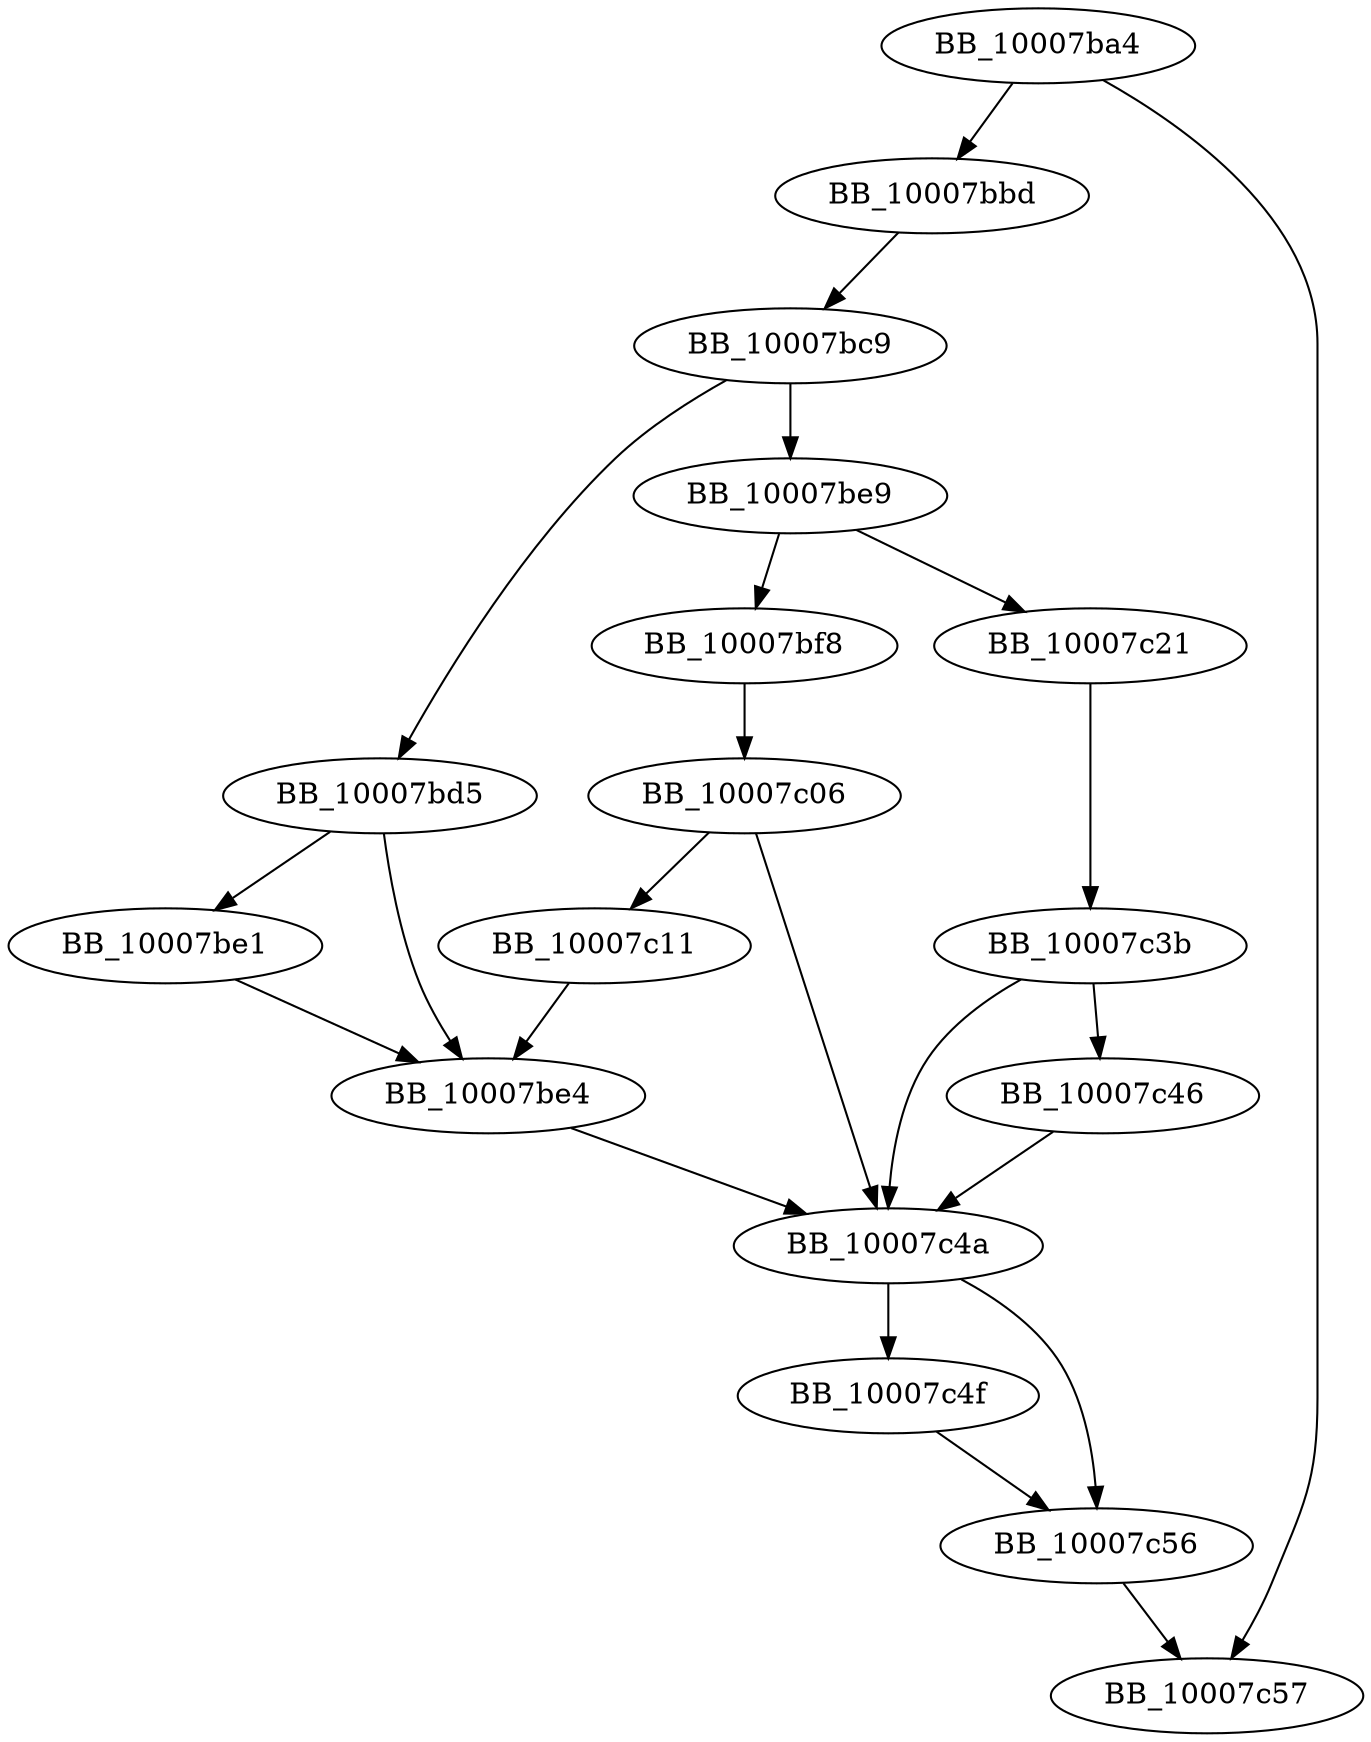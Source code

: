 DiGraph __towlower_l{
BB_10007ba4->BB_10007bbd
BB_10007ba4->BB_10007c57
BB_10007bbd->BB_10007bc9
BB_10007bc9->BB_10007bd5
BB_10007bc9->BB_10007be9
BB_10007bd5->BB_10007be1
BB_10007bd5->BB_10007be4
BB_10007be1->BB_10007be4
BB_10007be4->BB_10007c4a
BB_10007be9->BB_10007bf8
BB_10007be9->BB_10007c21
BB_10007bf8->BB_10007c06
BB_10007c06->BB_10007c11
BB_10007c06->BB_10007c4a
BB_10007c11->BB_10007be4
BB_10007c21->BB_10007c3b
BB_10007c3b->BB_10007c46
BB_10007c3b->BB_10007c4a
BB_10007c46->BB_10007c4a
BB_10007c4a->BB_10007c4f
BB_10007c4a->BB_10007c56
BB_10007c4f->BB_10007c56
BB_10007c56->BB_10007c57
}
